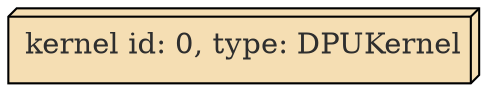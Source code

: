 digraph G {
ordering = out
ranksep = 1
node [shape = box3d, fontcolor = gray18, bgcolor = oldlace, style = filled];
0[label = "kernel id: 0, type: DPUKernel", fillcolor = wheat]
}